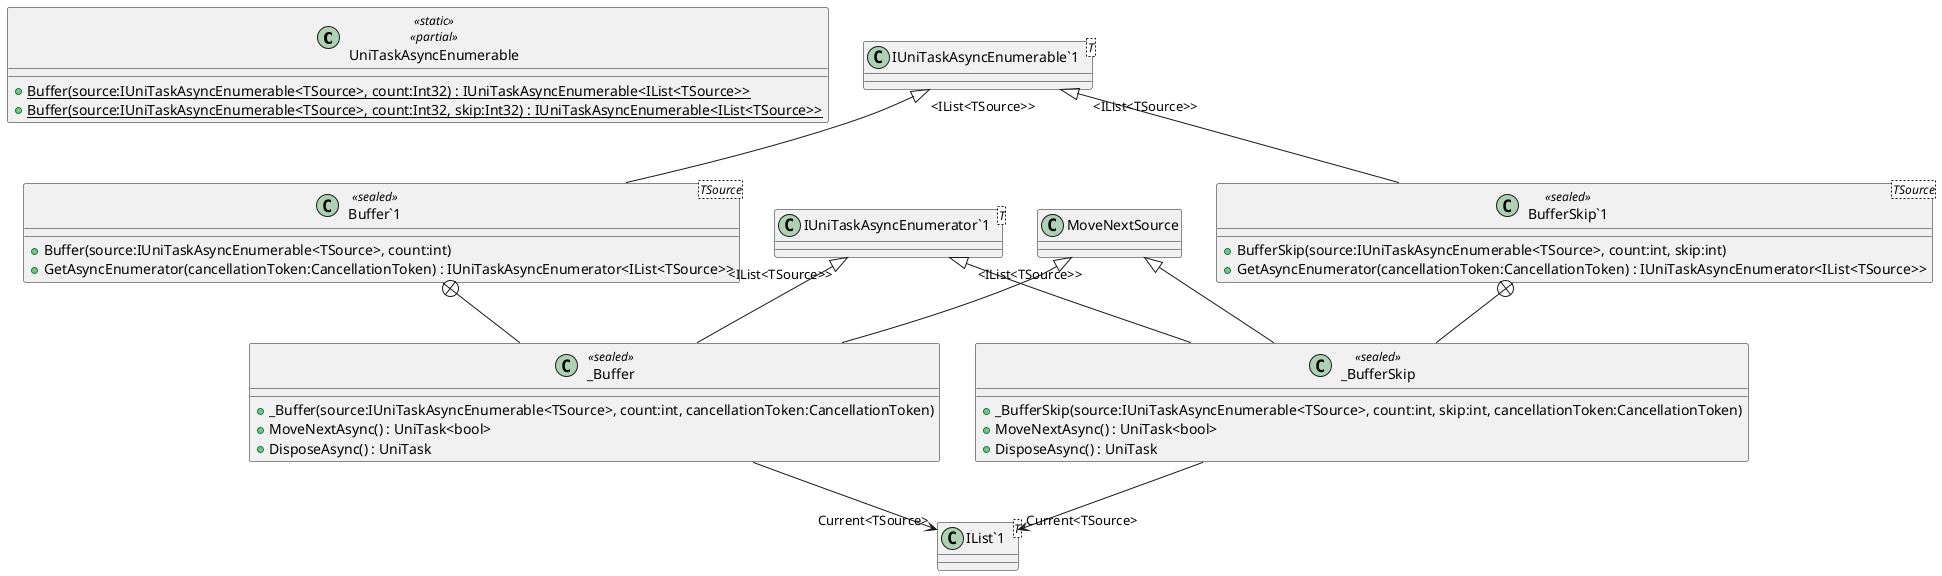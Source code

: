 @startuml
class UniTaskAsyncEnumerable <<static>> <<partial>> {
    + {static} Buffer(source:IUniTaskAsyncEnumerable<TSource>, count:Int32) : IUniTaskAsyncEnumerable<IList<TSource>>
    + {static} Buffer(source:IUniTaskAsyncEnumerable<TSource>, count:Int32, skip:Int32) : IUniTaskAsyncEnumerable<IList<TSource>>
}
class "Buffer`1"<TSource> <<sealed>> {
    + Buffer(source:IUniTaskAsyncEnumerable<TSource>, count:int)
    + GetAsyncEnumerator(cancellationToken:CancellationToken) : IUniTaskAsyncEnumerator<IList<TSource>>
}
class "BufferSkip`1"<TSource> <<sealed>> {
    + BufferSkip(source:IUniTaskAsyncEnumerable<TSource>, count:int, skip:int)
    + GetAsyncEnumerator(cancellationToken:CancellationToken) : IUniTaskAsyncEnumerator<IList<TSource>>
}
class "IUniTaskAsyncEnumerable`1"<T> {
}
class _Buffer <<sealed>> {
    + _Buffer(source:IUniTaskAsyncEnumerable<TSource>, count:int, cancellationToken:CancellationToken)
    + MoveNextAsync() : UniTask<bool>
    + DisposeAsync() : UniTask
}
class _BufferSkip <<sealed>> {
    + _BufferSkip(source:IUniTaskAsyncEnumerable<TSource>, count:int, skip:int, cancellationToken:CancellationToken)
    + MoveNextAsync() : UniTask<bool>
    + DisposeAsync() : UniTask
}
class "IUniTaskAsyncEnumerator`1"<T> {
}
class "IList`1"<T> {
}
"IUniTaskAsyncEnumerable`1" "<IList<TSource>>" <|-- "Buffer`1"
"IUniTaskAsyncEnumerable`1" "<IList<TSource>>" <|-- "BufferSkip`1"
"Buffer`1" +-- _Buffer
MoveNextSource <|-- _Buffer
"IUniTaskAsyncEnumerator`1" "<IList<TSource>>" <|-- _Buffer
_Buffer --> "Current<TSource>" "IList`1"
"BufferSkip`1" +-- _BufferSkip
MoveNextSource <|-- _BufferSkip
"IUniTaskAsyncEnumerator`1" "<IList<TSource>>" <|-- _BufferSkip
_BufferSkip --> "Current<TSource>" "IList`1"
@enduml
